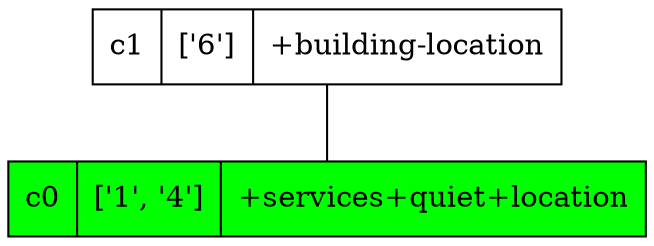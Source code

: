 strict digraph G {
c1 [shape=record, label="c1 | ['6'] | +building-location"];
c0 [shape=record, label="c0 | ['1', '4'] | +services+quiet+location", style=filled, fillcolor=green];
c1 -> c0  [dir=none];
}
